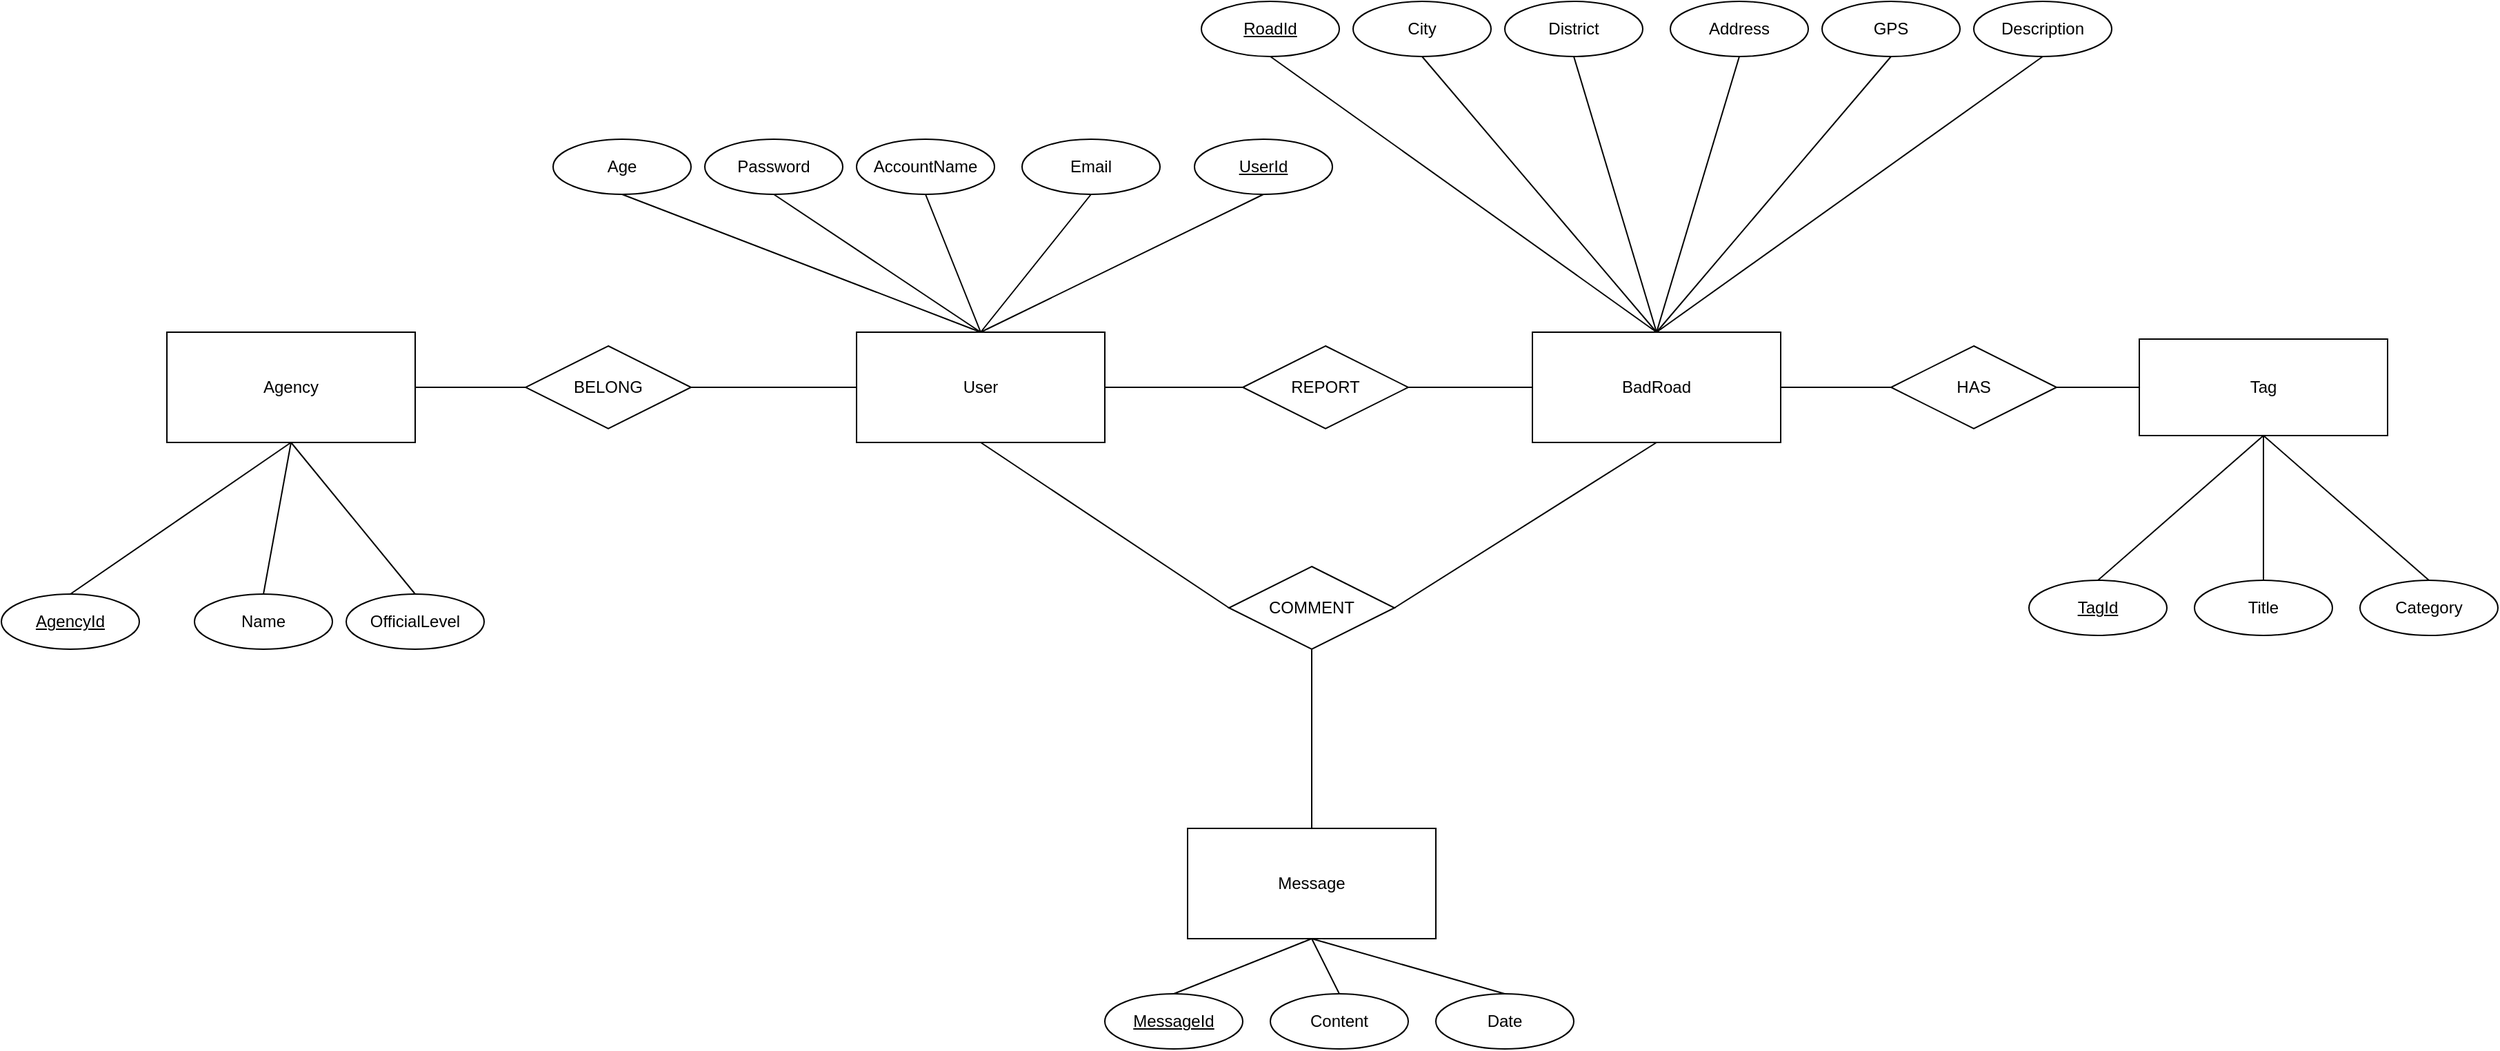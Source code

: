 <mxfile version="15.5.8" type="github">
  <diagram id="R2lEEEUBdFMjLlhIrx00" name="Page-1">
    <mxGraphModel dx="2272" dy="762" grid="1" gridSize="10" guides="1" tooltips="1" connect="1" arrows="1" fold="1" page="1" pageScale="1" pageWidth="850" pageHeight="1100" math="0" shadow="0" extFonts="Permanent Marker^https://fonts.googleapis.com/css?family=Permanent+Marker">
      <root>
        <mxCell id="0" />
        <mxCell id="1" parent="0" />
        <mxCell id="YirFMe6kpLTMvPpuCkTy-1" value="User" style="whiteSpace=wrap;html=1;align=center;" vertex="1" parent="1">
          <mxGeometry x="80" y="270" width="180" height="80" as="geometry" />
        </mxCell>
        <mxCell id="YirFMe6kpLTMvPpuCkTy-2" value="BadRoad" style="whiteSpace=wrap;html=1;align=center;" vertex="1" parent="1">
          <mxGeometry x="570" y="270" width="180" height="80" as="geometry" />
        </mxCell>
        <mxCell id="YirFMe6kpLTMvPpuCkTy-3" value="REPORT" style="shape=rhombus;perimeter=rhombusPerimeter;whiteSpace=wrap;html=1;align=center;" vertex="1" parent="1">
          <mxGeometry x="360" y="280" width="120" height="60" as="geometry" />
        </mxCell>
        <mxCell id="YirFMe6kpLTMvPpuCkTy-4" value="" style="endArrow=none;html=1;rounded=0;exitX=1;exitY=0.5;exitDx=0;exitDy=0;" edge="1" parent="1" source="YirFMe6kpLTMvPpuCkTy-1" target="YirFMe6kpLTMvPpuCkTy-3">
          <mxGeometry relative="1" as="geometry">
            <mxPoint x="340" y="510" as="sourcePoint" />
            <mxPoint x="500" y="510" as="targetPoint" />
          </mxGeometry>
        </mxCell>
        <mxCell id="YirFMe6kpLTMvPpuCkTy-5" value="" style="endArrow=none;html=1;rounded=0;exitX=1;exitY=0.5;exitDx=0;exitDy=0;entryX=0;entryY=0.5;entryDx=0;entryDy=0;" edge="1" parent="1" source="YirFMe6kpLTMvPpuCkTy-3" target="YirFMe6kpLTMvPpuCkTy-2">
          <mxGeometry relative="1" as="geometry">
            <mxPoint x="340" y="510" as="sourcePoint" />
            <mxPoint x="500" y="510" as="targetPoint" />
          </mxGeometry>
        </mxCell>
        <mxCell id="YirFMe6kpLTMvPpuCkTy-7" value="Message" style="whiteSpace=wrap;html=1;align=center;" vertex="1" parent="1">
          <mxGeometry x="320" y="630" width="180" height="80" as="geometry" />
        </mxCell>
        <mxCell id="YirFMe6kpLTMvPpuCkTy-8" value="COMMENT" style="shape=rhombus;perimeter=rhombusPerimeter;whiteSpace=wrap;html=1;align=center;" vertex="1" parent="1">
          <mxGeometry x="350" y="440" width="120" height="60" as="geometry" />
        </mxCell>
        <mxCell id="YirFMe6kpLTMvPpuCkTy-9" value="" style="endArrow=none;html=1;rounded=0;exitX=0.5;exitY=1;exitDx=0;exitDy=0;entryX=0;entryY=0.5;entryDx=0;entryDy=0;" edge="1" parent="1" source="YirFMe6kpLTMvPpuCkTy-1" target="YirFMe6kpLTMvPpuCkTy-8">
          <mxGeometry relative="1" as="geometry">
            <mxPoint x="340" y="510" as="sourcePoint" />
            <mxPoint x="500" y="510" as="targetPoint" />
          </mxGeometry>
        </mxCell>
        <mxCell id="YirFMe6kpLTMvPpuCkTy-10" value="" style="endArrow=none;html=1;rounded=0;entryX=0.5;entryY=1;entryDx=0;entryDy=0;exitX=1;exitY=0.5;exitDx=0;exitDy=0;" edge="1" parent="1" source="YirFMe6kpLTMvPpuCkTy-8" target="YirFMe6kpLTMvPpuCkTy-2">
          <mxGeometry relative="1" as="geometry">
            <mxPoint x="340" y="510" as="sourcePoint" />
            <mxPoint x="500" y="510" as="targetPoint" />
          </mxGeometry>
        </mxCell>
        <mxCell id="YirFMe6kpLTMvPpuCkTy-11" value="" style="endArrow=none;html=1;rounded=0;exitX=0.5;exitY=1;exitDx=0;exitDy=0;entryX=0.5;entryY=0;entryDx=0;entryDy=0;" edge="1" parent="1" source="YirFMe6kpLTMvPpuCkTy-8" target="YirFMe6kpLTMvPpuCkTy-7">
          <mxGeometry relative="1" as="geometry">
            <mxPoint x="340" y="510" as="sourcePoint" />
            <mxPoint x="500" y="510" as="targetPoint" />
          </mxGeometry>
        </mxCell>
        <mxCell id="YirFMe6kpLTMvPpuCkTy-12" value="Tag" style="whiteSpace=wrap;html=1;align=center;" vertex="1" parent="1">
          <mxGeometry x="1010" y="275" width="180" height="70" as="geometry" />
        </mxCell>
        <mxCell id="YirFMe6kpLTMvPpuCkTy-15" value="HAS" style="shape=rhombus;perimeter=rhombusPerimeter;whiteSpace=wrap;html=1;align=center;" vertex="1" parent="1">
          <mxGeometry x="830" y="280" width="120" height="60" as="geometry" />
        </mxCell>
        <mxCell id="YirFMe6kpLTMvPpuCkTy-16" value="" style="endArrow=none;html=1;rounded=0;exitX=1;exitY=0.5;exitDx=0;exitDy=0;entryX=0;entryY=0.5;entryDx=0;entryDy=0;" edge="1" parent="1" target="YirFMe6kpLTMvPpuCkTy-15" source="YirFMe6kpLTMvPpuCkTy-2">
          <mxGeometry relative="1" as="geometry">
            <mxPoint x="740" y="400" as="sourcePoint" />
            <mxPoint x="980" y="600" as="targetPoint" />
          </mxGeometry>
        </mxCell>
        <mxCell id="YirFMe6kpLTMvPpuCkTy-17" value="" style="endArrow=none;html=1;rounded=0;exitX=1;exitY=0.5;exitDx=0;exitDy=0;entryX=0;entryY=0.5;entryDx=0;entryDy=0;" edge="1" parent="1" source="YirFMe6kpLTMvPpuCkTy-15" target="YirFMe6kpLTMvPpuCkTy-12">
          <mxGeometry relative="1" as="geometry">
            <mxPoint x="820" y="600" as="sourcePoint" />
            <mxPoint x="990" y="320" as="targetPoint" />
          </mxGeometry>
        </mxCell>
        <mxCell id="YirFMe6kpLTMvPpuCkTy-19" value="Agency" style="whiteSpace=wrap;html=1;align=center;" vertex="1" parent="1">
          <mxGeometry x="-420" y="270" width="180" height="80" as="geometry" />
        </mxCell>
        <mxCell id="YirFMe6kpLTMvPpuCkTy-20" value="BELONG" style="shape=rhombus;perimeter=rhombusPerimeter;whiteSpace=wrap;html=1;align=center;" vertex="1" parent="1">
          <mxGeometry x="-160" y="280" width="120" height="60" as="geometry" />
        </mxCell>
        <mxCell id="YirFMe6kpLTMvPpuCkTy-23" value="" style="endArrow=none;html=1;rounded=0;exitX=1;exitY=0.5;exitDx=0;exitDy=0;entryX=0;entryY=0.5;entryDx=0;entryDy=0;" edge="1" parent="1" source="YirFMe6kpLTMvPpuCkTy-19" target="YirFMe6kpLTMvPpuCkTy-20">
          <mxGeometry relative="1" as="geometry">
            <mxPoint x="460" y="390" as="sourcePoint" />
            <mxPoint x="620" y="390" as="targetPoint" />
          </mxGeometry>
        </mxCell>
        <mxCell id="YirFMe6kpLTMvPpuCkTy-24" value="" style="endArrow=none;html=1;rounded=0;exitX=1;exitY=0.5;exitDx=0;exitDy=0;entryX=0;entryY=0.5;entryDx=0;entryDy=0;" edge="1" parent="1" source="YirFMe6kpLTMvPpuCkTy-20" target="YirFMe6kpLTMvPpuCkTy-1">
          <mxGeometry relative="1" as="geometry">
            <mxPoint x="180" y="140" as="sourcePoint" />
            <mxPoint x="180" y="180" as="targetPoint" />
          </mxGeometry>
        </mxCell>
        <mxCell id="YirFMe6kpLTMvPpuCkTy-25" value="MessageId" style="ellipse;whiteSpace=wrap;html=1;align=center;fontStyle=4;" vertex="1" parent="1">
          <mxGeometry x="260" y="750" width="100" height="40" as="geometry" />
        </mxCell>
        <mxCell id="YirFMe6kpLTMvPpuCkTy-26" value="Content" style="ellipse;whiteSpace=wrap;html=1;align=center;" vertex="1" parent="1">
          <mxGeometry x="380" y="750" width="100" height="40" as="geometry" />
        </mxCell>
        <mxCell id="YirFMe6kpLTMvPpuCkTy-27" value="Date" style="ellipse;whiteSpace=wrap;html=1;align=center;" vertex="1" parent="1">
          <mxGeometry x="500" y="750" width="100" height="40" as="geometry" />
        </mxCell>
        <mxCell id="YirFMe6kpLTMvPpuCkTy-29" value="" style="endArrow=none;html=1;rounded=0;exitX=0.5;exitY=1;exitDx=0;exitDy=0;entryX=0.5;entryY=0;entryDx=0;entryDy=0;" edge="1" parent="1" source="YirFMe6kpLTMvPpuCkTy-7" target="YirFMe6kpLTMvPpuCkTy-25">
          <mxGeometry relative="1" as="geometry">
            <mxPoint x="420" y="510" as="sourcePoint" />
            <mxPoint x="420" y="640" as="targetPoint" />
          </mxGeometry>
        </mxCell>
        <mxCell id="YirFMe6kpLTMvPpuCkTy-30" value="" style="endArrow=none;html=1;rounded=0;entryX=0.5;entryY=0;entryDx=0;entryDy=0;" edge="1" parent="1" target="YirFMe6kpLTMvPpuCkTy-26">
          <mxGeometry relative="1" as="geometry">
            <mxPoint x="410" y="710" as="sourcePoint" />
            <mxPoint x="320" y="760" as="targetPoint" />
          </mxGeometry>
        </mxCell>
        <mxCell id="YirFMe6kpLTMvPpuCkTy-31" value="" style="endArrow=none;html=1;rounded=0;entryX=0.5;entryY=0;entryDx=0;entryDy=0;exitX=0.5;exitY=1;exitDx=0;exitDy=0;" edge="1" parent="1" source="YirFMe6kpLTMvPpuCkTy-7" target="YirFMe6kpLTMvPpuCkTy-27">
          <mxGeometry relative="1" as="geometry">
            <mxPoint x="420" y="720" as="sourcePoint" />
            <mxPoint x="440" y="760" as="targetPoint" />
          </mxGeometry>
        </mxCell>
        <mxCell id="YirFMe6kpLTMvPpuCkTy-32" value="TagId" style="ellipse;whiteSpace=wrap;html=1;align=center;fontStyle=4;" vertex="1" parent="1">
          <mxGeometry x="930" y="450" width="100" height="40" as="geometry" />
        </mxCell>
        <mxCell id="YirFMe6kpLTMvPpuCkTy-33" value="Title" style="ellipse;whiteSpace=wrap;html=1;align=center;" vertex="1" parent="1">
          <mxGeometry x="1050" y="450" width="100" height="40" as="geometry" />
        </mxCell>
        <mxCell id="YirFMe6kpLTMvPpuCkTy-34" value="Category" style="ellipse;whiteSpace=wrap;html=1;align=center;" vertex="1" parent="1">
          <mxGeometry x="1170" y="450" width="100" height="40" as="geometry" />
        </mxCell>
        <mxCell id="YirFMe6kpLTMvPpuCkTy-35" value="" style="endArrow=none;html=1;rounded=0;entryX=0.5;entryY=0;entryDx=0;entryDy=0;exitX=0.5;exitY=1;exitDx=0;exitDy=0;" edge="1" parent="1" target="YirFMe6kpLTMvPpuCkTy-32" source="YirFMe6kpLTMvPpuCkTy-12">
          <mxGeometry relative="1" as="geometry">
            <mxPoint x="1100" y="340" as="sourcePoint" />
            <mxPoint x="1090" y="340" as="targetPoint" />
          </mxGeometry>
        </mxCell>
        <mxCell id="YirFMe6kpLTMvPpuCkTy-36" value="" style="endArrow=none;html=1;rounded=0;entryX=0.5;entryY=0;entryDx=0;entryDy=0;exitX=0.5;exitY=1;exitDx=0;exitDy=0;" edge="1" parent="1" target="YirFMe6kpLTMvPpuCkTy-33" source="YirFMe6kpLTMvPpuCkTy-12">
          <mxGeometry relative="1" as="geometry">
            <mxPoint x="1100" y="340" as="sourcePoint" />
            <mxPoint x="990" y="460" as="targetPoint" />
          </mxGeometry>
        </mxCell>
        <mxCell id="YirFMe6kpLTMvPpuCkTy-37" value="" style="endArrow=none;html=1;rounded=0;entryX=0.5;entryY=0;entryDx=0;entryDy=0;exitX=0.5;exitY=1;exitDx=0;exitDy=0;" edge="1" parent="1" target="YirFMe6kpLTMvPpuCkTy-34" source="YirFMe6kpLTMvPpuCkTy-12">
          <mxGeometry relative="1" as="geometry">
            <mxPoint x="1080" y="410" as="sourcePoint" />
            <mxPoint x="1110" y="460" as="targetPoint" />
          </mxGeometry>
        </mxCell>
        <mxCell id="YirFMe6kpLTMvPpuCkTy-39" value="UserId" style="ellipse;whiteSpace=wrap;html=1;align=center;fontStyle=4;" vertex="1" parent="1">
          <mxGeometry x="325" y="130" width="100" height="40" as="geometry" />
        </mxCell>
        <mxCell id="YirFMe6kpLTMvPpuCkTy-40" value="Email" style="ellipse;whiteSpace=wrap;html=1;align=center;" vertex="1" parent="1">
          <mxGeometry x="200" y="130" width="100" height="40" as="geometry" />
        </mxCell>
        <mxCell id="YirFMe6kpLTMvPpuCkTy-41" value="AccountName" style="ellipse;whiteSpace=wrap;html=1;align=center;" vertex="1" parent="1">
          <mxGeometry x="80" y="130" width="100" height="40" as="geometry" />
        </mxCell>
        <mxCell id="YirFMe6kpLTMvPpuCkTy-42" value="Password" style="ellipse;whiteSpace=wrap;html=1;align=center;" vertex="1" parent="1">
          <mxGeometry x="-30" y="130" width="100" height="40" as="geometry" />
        </mxCell>
        <mxCell id="YirFMe6kpLTMvPpuCkTy-43" value="" style="endArrow=none;html=1;rounded=0;exitX=0.5;exitY=1;exitDx=0;exitDy=0;entryX=0.5;entryY=0;entryDx=0;entryDy=0;" edge="1" parent="1" source="YirFMe6kpLTMvPpuCkTy-39" target="YirFMe6kpLTMvPpuCkTy-1">
          <mxGeometry relative="1" as="geometry">
            <mxPoint x="180" y="490" as="sourcePoint" />
            <mxPoint x="340" y="490" as="targetPoint" />
          </mxGeometry>
        </mxCell>
        <mxCell id="YirFMe6kpLTMvPpuCkTy-44" value="" style="endArrow=none;html=1;rounded=0;exitX=0.5;exitY=1;exitDx=0;exitDy=0;" edge="1" parent="1" source="YirFMe6kpLTMvPpuCkTy-40">
          <mxGeometry relative="1" as="geometry">
            <mxPoint x="30" y="390" as="sourcePoint" />
            <mxPoint x="170" y="270" as="targetPoint" />
          </mxGeometry>
        </mxCell>
        <mxCell id="YirFMe6kpLTMvPpuCkTy-45" value="" style="endArrow=none;html=1;rounded=0;exitX=0.5;exitY=1;exitDx=0;exitDy=0;entryX=0.5;entryY=0;entryDx=0;entryDy=0;" edge="1" parent="1" source="YirFMe6kpLTMvPpuCkTy-41" target="YirFMe6kpLTMvPpuCkTy-1">
          <mxGeometry relative="1" as="geometry">
            <mxPoint y="320" as="sourcePoint" />
            <mxPoint x="90" y="320" as="targetPoint" />
          </mxGeometry>
        </mxCell>
        <mxCell id="YirFMe6kpLTMvPpuCkTy-46" value="" style="endArrow=none;html=1;rounded=0;exitX=0.5;exitY=1;exitDx=0;exitDy=0;entryX=0.5;entryY=0;entryDx=0;entryDy=0;" edge="1" parent="1" source="YirFMe6kpLTMvPpuCkTy-42" target="YirFMe6kpLTMvPpuCkTy-1">
          <mxGeometry relative="1" as="geometry">
            <mxPoint y="400" as="sourcePoint" />
            <mxPoint x="90" y="320" as="targetPoint" />
          </mxGeometry>
        </mxCell>
        <mxCell id="YirFMe6kpLTMvPpuCkTy-48" value="AgencyId" style="ellipse;whiteSpace=wrap;html=1;align=center;fontStyle=4;" vertex="1" parent="1">
          <mxGeometry x="-540" y="460" width="100" height="40" as="geometry" />
        </mxCell>
        <mxCell id="YirFMe6kpLTMvPpuCkTy-50" value="Name" style="ellipse;whiteSpace=wrap;html=1;align=center;" vertex="1" parent="1">
          <mxGeometry x="-400" y="460" width="100" height="40" as="geometry" />
        </mxCell>
        <mxCell id="YirFMe6kpLTMvPpuCkTy-51" value="OfficialLevel" style="ellipse;whiteSpace=wrap;html=1;align=center;" vertex="1" parent="1">
          <mxGeometry x="-290" y="460" width="100" height="40" as="geometry" />
        </mxCell>
        <mxCell id="YirFMe6kpLTMvPpuCkTy-52" value="" style="endArrow=none;html=1;rounded=0;exitX=0.5;exitY=1;exitDx=0;exitDy=0;entryX=0.5;entryY=0;entryDx=0;entryDy=0;" edge="1" parent="1" source="YirFMe6kpLTMvPpuCkTy-19" target="YirFMe6kpLTMvPpuCkTy-48">
          <mxGeometry relative="1" as="geometry">
            <mxPoint x="180" y="490" as="sourcePoint" />
            <mxPoint x="340" y="490" as="targetPoint" />
          </mxGeometry>
        </mxCell>
        <mxCell id="YirFMe6kpLTMvPpuCkTy-53" value="" style="endArrow=none;html=1;rounded=0;exitX=0.5;exitY=1;exitDx=0;exitDy=0;entryX=0.5;entryY=0;entryDx=0;entryDy=0;" edge="1" parent="1" source="YirFMe6kpLTMvPpuCkTy-19" target="YirFMe6kpLTMvPpuCkTy-50">
          <mxGeometry relative="1" as="geometry">
            <mxPoint x="-320" y="360" as="sourcePoint" />
            <mxPoint x="-380" y="470" as="targetPoint" />
          </mxGeometry>
        </mxCell>
        <mxCell id="YirFMe6kpLTMvPpuCkTy-54" value="" style="endArrow=none;html=1;rounded=0;exitX=0.5;exitY=1;exitDx=0;exitDy=0;entryX=0.5;entryY=0;entryDx=0;entryDy=0;" edge="1" parent="1" source="YirFMe6kpLTMvPpuCkTy-19" target="YirFMe6kpLTMvPpuCkTy-51">
          <mxGeometry relative="1" as="geometry">
            <mxPoint x="-320" y="360" as="sourcePoint" />
            <mxPoint x="-270" y="470" as="targetPoint" />
          </mxGeometry>
        </mxCell>
        <mxCell id="YirFMe6kpLTMvPpuCkTy-55" value="Age" style="ellipse;whiteSpace=wrap;html=1;align=center;" vertex="1" parent="1">
          <mxGeometry x="-140" y="130" width="100" height="40" as="geometry" />
        </mxCell>
        <mxCell id="YirFMe6kpLTMvPpuCkTy-56" value="" style="endArrow=none;html=1;rounded=0;exitX=0.5;exitY=1;exitDx=0;exitDy=0;" edge="1" parent="1" source="YirFMe6kpLTMvPpuCkTy-55">
          <mxGeometry relative="1" as="geometry">
            <mxPoint x="-80" y="190" as="sourcePoint" />
            <mxPoint x="170" y="270" as="targetPoint" />
          </mxGeometry>
        </mxCell>
        <mxCell id="YirFMe6kpLTMvPpuCkTy-62" value="RoadId" style="ellipse;whiteSpace=wrap;html=1;align=center;fontStyle=4;" vertex="1" parent="1">
          <mxGeometry x="330" y="30" width="100" height="40" as="geometry" />
        </mxCell>
        <mxCell id="YirFMe6kpLTMvPpuCkTy-63" value="Address" style="ellipse;whiteSpace=wrap;html=1;align=center;" vertex="1" parent="1">
          <mxGeometry x="670" y="30" width="100" height="40" as="geometry" />
        </mxCell>
        <mxCell id="YirFMe6kpLTMvPpuCkTy-64" value="GPS" style="ellipse;whiteSpace=wrap;html=1;align=center;" vertex="1" parent="1">
          <mxGeometry x="780" y="30" width="100" height="40" as="geometry" />
        </mxCell>
        <mxCell id="YirFMe6kpLTMvPpuCkTy-65" value="Description" style="ellipse;whiteSpace=wrap;html=1;align=center;" vertex="1" parent="1">
          <mxGeometry x="890" y="30" width="100" height="40" as="geometry" />
        </mxCell>
        <mxCell id="YirFMe6kpLTMvPpuCkTy-67" value="City" style="ellipse;whiteSpace=wrap;html=1;align=center;" vertex="1" parent="1">
          <mxGeometry x="440" y="30" width="100" height="40" as="geometry" />
        </mxCell>
        <mxCell id="YirFMe6kpLTMvPpuCkTy-68" value="District" style="ellipse;whiteSpace=wrap;html=1;align=center;" vertex="1" parent="1">
          <mxGeometry x="550" y="30" width="100" height="40" as="geometry" />
        </mxCell>
        <mxCell id="YirFMe6kpLTMvPpuCkTy-70" value="" style="endArrow=none;html=1;rounded=0;exitX=0.5;exitY=1;exitDx=0;exitDy=0;entryX=0.5;entryY=0;entryDx=0;entryDy=0;" edge="1" parent="1" source="YirFMe6kpLTMvPpuCkTy-62" target="YirFMe6kpLTMvPpuCkTy-2">
          <mxGeometry relative="1" as="geometry">
            <mxPoint x="760" y="320" as="sourcePoint" />
            <mxPoint x="840" y="320" as="targetPoint" />
          </mxGeometry>
        </mxCell>
        <mxCell id="YirFMe6kpLTMvPpuCkTy-71" value="" style="endArrow=none;html=1;rounded=0;exitX=0.5;exitY=1;exitDx=0;exitDy=0;entryX=0.5;entryY=0;entryDx=0;entryDy=0;" edge="1" parent="1" source="YirFMe6kpLTMvPpuCkTy-67" target="YirFMe6kpLTMvPpuCkTy-2">
          <mxGeometry relative="1" as="geometry">
            <mxPoint x="390" y="80" as="sourcePoint" />
            <mxPoint x="670" y="280" as="targetPoint" />
          </mxGeometry>
        </mxCell>
        <mxCell id="YirFMe6kpLTMvPpuCkTy-73" value="" style="endArrow=none;html=1;rounded=0;exitX=0.5;exitY=1;exitDx=0;exitDy=0;entryX=0.5;entryY=0;entryDx=0;entryDy=0;" edge="1" parent="1" source="YirFMe6kpLTMvPpuCkTy-68" target="YirFMe6kpLTMvPpuCkTy-2">
          <mxGeometry relative="1" as="geometry">
            <mxPoint x="500" y="80" as="sourcePoint" />
            <mxPoint x="670" y="280" as="targetPoint" />
          </mxGeometry>
        </mxCell>
        <mxCell id="YirFMe6kpLTMvPpuCkTy-74" value="" style="endArrow=none;html=1;rounded=0;exitX=0.5;exitY=1;exitDx=0;exitDy=0;entryX=0.5;entryY=0;entryDx=0;entryDy=0;" edge="1" parent="1" source="YirFMe6kpLTMvPpuCkTy-63" target="YirFMe6kpLTMvPpuCkTy-2">
          <mxGeometry relative="1" as="geometry">
            <mxPoint x="610" y="80" as="sourcePoint" />
            <mxPoint x="670" y="280" as="targetPoint" />
          </mxGeometry>
        </mxCell>
        <mxCell id="YirFMe6kpLTMvPpuCkTy-75" value="" style="endArrow=none;html=1;rounded=0;exitX=0.5;exitY=1;exitDx=0;exitDy=0;entryX=0.5;entryY=0;entryDx=0;entryDy=0;" edge="1" parent="1" source="YirFMe6kpLTMvPpuCkTy-64" target="YirFMe6kpLTMvPpuCkTy-2">
          <mxGeometry relative="1" as="geometry">
            <mxPoint x="730" y="80" as="sourcePoint" />
            <mxPoint x="670" y="280" as="targetPoint" />
          </mxGeometry>
        </mxCell>
        <mxCell id="YirFMe6kpLTMvPpuCkTy-76" value="" style="endArrow=none;html=1;rounded=0;exitX=0.5;exitY=1;exitDx=0;exitDy=0;entryX=0.5;entryY=0;entryDx=0;entryDy=0;" edge="1" parent="1" source="YirFMe6kpLTMvPpuCkTy-65" target="YirFMe6kpLTMvPpuCkTy-2">
          <mxGeometry relative="1" as="geometry">
            <mxPoint x="840" y="80" as="sourcePoint" />
            <mxPoint x="670" y="280" as="targetPoint" />
          </mxGeometry>
        </mxCell>
      </root>
    </mxGraphModel>
  </diagram>
</mxfile>
